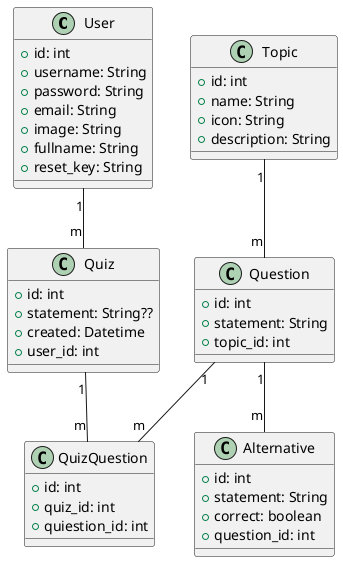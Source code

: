 @startuml
class User {
    +id: int
    +username: String
    +password: String
    +email: String
    +image: String
    +fullname: String
    +reset_key: String
}

class Topic {
    +id: int
    +name: String
    +icon: String
    +description: String
}

class Question {
    +id: int
    +statement: String
    +topic_id: int
}

class Alternative{
    +id: int
    +statement: String
    +correct: boolean
    +question_id: int
}

class Quiz{
    +id: int
    +statement: String??
    +created: Datetime
    +user_id: int
}

class QuizQuestion{
    +id: int
    +quiz_id: int
    +quiestion_id: int
}

User "1" -- "m" Quiz
Question "1" -- "m" QuizQuestion
Quiz"1" -- "m" QuizQuestion
Question "1" -- "m" Alternative
Topic "1" -- "m" Question 

@enduml
